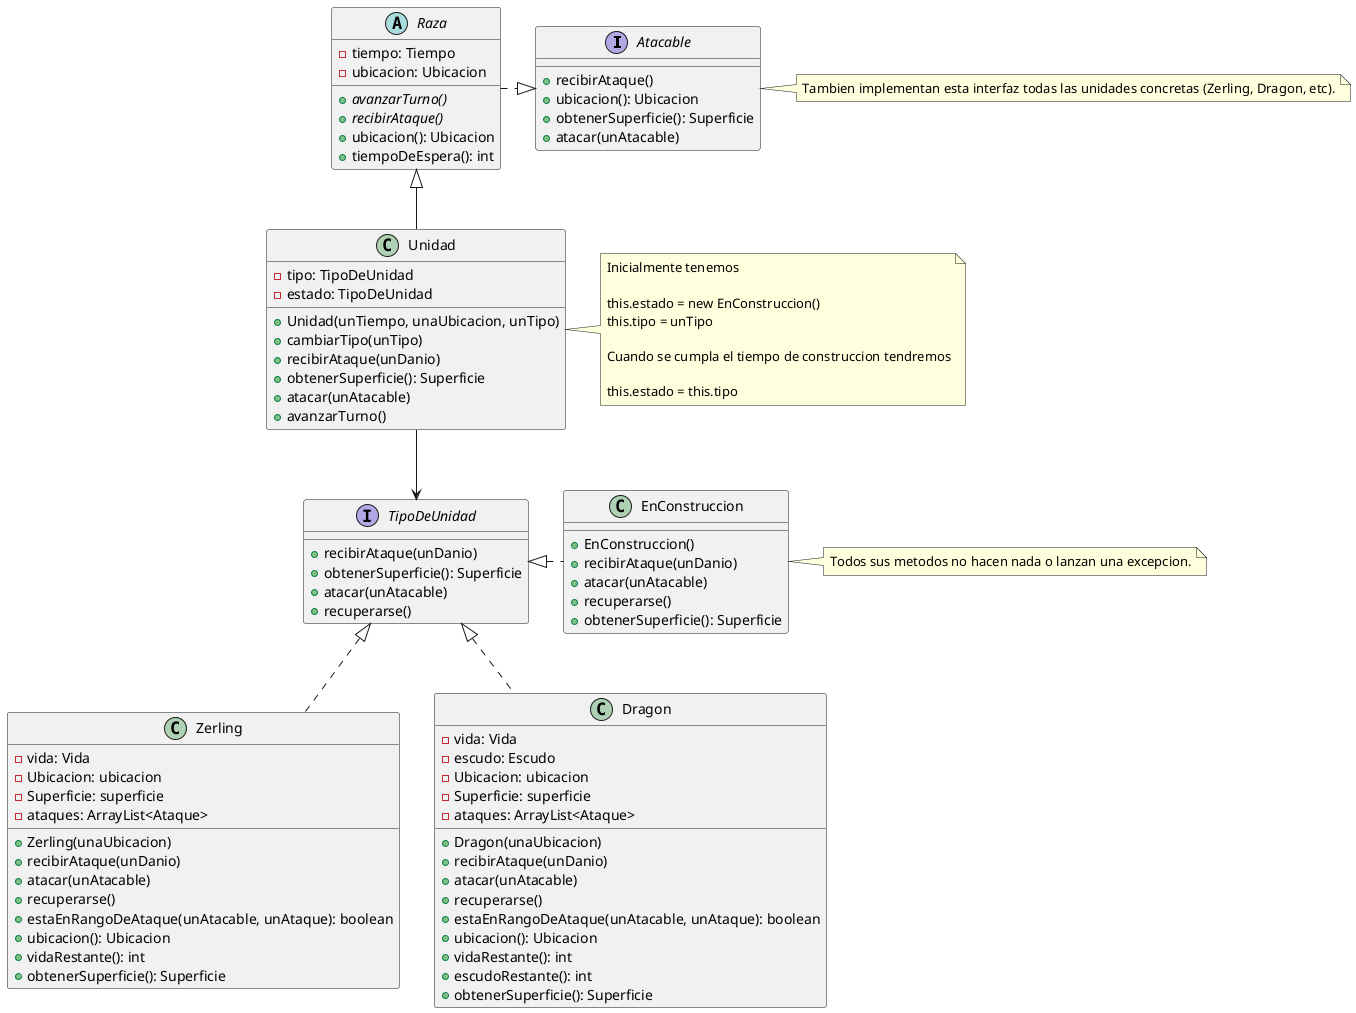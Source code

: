 ¿Como modelar el tema de los ataques?

Pense en que las unidades puedan implementar dos tipos de interfaces
una relacionada al ataque por aire y otra relacionada al ataque por tierra.

¿Como hacer con aquellas unidades que implementan ambas interfaces?.

La clase UnidadDeTierra recibira por parametro ataques por tierra.
La clase UnidadDeAire recibira por parametro ataques por aire.

@startuml

interface Atacable {
    +recibirAtaque()
    +ubicacion(): Ubicacion
    +obtenerSuperficie(): Superficie
    +atacar(unAtacable)
}

note right: Tambien implementan esta interfaz todas las unidades concretas (Zerling, Dragon, etc).

abstract class Raza {
    -tiempo: Tiempo
    -ubicacion: Ubicacion
    +avanzarTurno() {abstract}
    +recibirAtaque() {abstract}
    +ubicacion(): Ubicacion
    +tiempoDeEspera(): int
}

class Unidad {
    -tipo: TipoDeUnidad
    -estado: TipoDeUnidad
    +Unidad(unTiempo, unaUbicacion, unTipo)
    +cambiarTipo(unTipo)
    +recibirAtaque(unDanio)
    +obtenerSuperficie(): Superficie
    +atacar(unAtacable)
    +avanzarTurno()
}

note right: Inicialmente tenemos\n\nthis.estado = new EnConstruccion()\nthis.tipo = unTipo\n\nCuando se cumpla el tiempo de construccion tendremos\n\nthis.estado = this.tipo

interface TipoDeUnidad {
    +recibirAtaque(unDanio)
    +obtenerSuperficie(): Superficie
    +atacar(unAtacable)
    +recuperarse()
}

class Zerling {
    -vida: Vida
    -Ubicacion: ubicacion
    -Superficie: superficie
    -ataques: ArrayList<Ataque>
    +Zerling(unaUbicacion)
    +recibirAtaque(unDanio)
    +atacar(unAtacable)
    +recuperarse()
    +estaEnRangoDeAtaque(unAtacable, unAtaque): boolean
    +ubicacion(): Ubicacion
    +vidaRestante(): int
    +obtenerSuperficie(): Superficie
}

class Dragon {
    -vida: Vida
    -escudo: Escudo
    -Ubicacion: ubicacion
    -Superficie: superficie
    -ataques: ArrayList<Ataque>
    +Dragon(unaUbicacion)
    +recibirAtaque(unDanio)
    +atacar(unAtacable)
    +recuperarse()
    +estaEnRangoDeAtaque(unAtacable, unAtaque): boolean
    +ubicacion(): Ubicacion
    +vidaRestante(): int
    +escudoRestante(): int
    +obtenerSuperficie(): Superficie
}

class EnConstruccion {
    +EnConstruccion()
    +recibirAtaque(unDanio)
    +atacar(unAtacable)
    +recuperarse()
    +obtenerSuperficie(): Superficie
}

note right: Todos sus metodos no hacen nada o lanzan una excepcion.

Raza ..right|> Atacable
Unidad --up|> Raza
Unidad --down> TipoDeUnidad
Zerling ..up|> TipoDeUnidad
EnConstruccion .up|> TipoDeUnidad
Dragon ..up|> TipoDeUnidad

@enduml

-----------------------------------------------------------------------------------------------------

@startuml

interface Atacable {
    +recibirAtaque()
    +ubicacion(): Ubicacion
    +obtenerSuperficie(): Superficie
    +atacar(unAtacable)
}

abstract class Raza {
    -tiempo: Tiempo
    -ubicacion: Ubicacion
    +avanzarTurno() {abstract}
    +recibirAtaque() {abstract}
    +ubicacion(): Ubicacion
}

class Unidad {
    -tipo: TipoDeUnidad
    +Unidad(unTiempo, unaUbicacion, unTipo)
    +cambiarTipo(unTipo)
    +recibirAtaque(unDanio)
    +obtenerSuperficie(): Superficie
    +atacar(unAtacable)
    +avanzarTurno()
}

interface TipoDeUnidad {
    +recibirAtaque(unDanio)
    +obtenerSuperficie(): Superficie
    +atacar(unAtacable)
    +recuperarse()
}

class Zerling {
    -vida: Vida
    -Ubicacion: ubicacion
    -Superficie: superficie
    -ataques: ArrayList<Ataque>
    +Zerling(unaUbicacion)
    +recibirAtaque(unDanio)
    +atacar(unAtacable)
    +recuperarse()
    +estaEnRangoDeAtaque(unAtacable, unAtaque): boolean
    +ubicacion(): Ubicacion
    +vidaRestante(): int
    +obtenerSuperficie(): Superficie
}

class Dragon {
    -vida: Vida
    -escudo: Escudo
    -Ubicacion: ubicacion
    -Superficie: superficie
    -ataques: ArrayList<Ataque>
    +Dragon(unaUbicacion)
    +recibirAtaque(unDanio)
    +atacar(unAtacable)
    +recuperarse()
    +estaEnRangoDeAtaque(unAtacable, unAtaque): boolean
    +ubicacion(): Ubicacion
    +vidaRestante(): int
    +escudoRestante(): int
    +obtenerSuperficie(): Superficie
}

Raza ..right|> Atacable
Unidad --up|> Raza
Unidad --down> TipoDeUnidad
Zerling ..up|> TipoDeUnidad
Dragon ..up|> TipoDeUnidad

@enduml

-----------------------------------------------------------------------------------------------------

@startuml

interface Atacante{
    +atacarA(unAtacable)
}
interface Atacable{
    +recibirAtaque(unValorDeAtaque)
}

interface Evolucionable {
    +evolucionar()
}

Unidad ..left|> Evolucionable

interface Recuperable {
    +recuperarse()
}

Unidad ..left|> Recuperable

class Ataque{
    -rango: int
    -tipo: Superficie
    -valor: int
    +Ataque(unDanio, unRango)
    +rango()
    +atacarA(unAtacable)
    +obtenerSuperficie()
}

Unidad -> Ataque

interface Superficie {
    +compararCon(otraSuperficie)
}

class Tierra {
    +compararCon(otraSuperficie)
}
class Aire {
    +compararCon(otraSuperficie)
}

Tierra ..up|> Superficie
Aire ..up|> Superficie

Unidad -up> Superficie
Ataque -> Superficie

abstract class Unidad {
    -ubicacion: Ubicacion
    -superficie: Superficie
    -costo: Mineral
    -tiempoDeConstruccion: int
    -ataques: ArrayList<Ataque>
    -vida: Vida
    +atacarA(unAtacable)
    +recibirAtaque(unValorDeAtaque) {abstract}
    +obtenerVida()
    +obtenerSuperficie()
}

Unidad .up.|> Atacable
Unidad .up.|> Atacante

abstract class UnidadZerg{
    +recibirAtaque(unValorDeAtaque)
}

abstract class UnidadProtoss {
    -escudo: Escudo
    +recibirAtaque(unValorDeAtaque)
    +obtenerEscudo()
}

class Zangano
class Zerling
class Hidralisco
class Mutalisco {
    +evolucionar()
}
class Zealot
class Dragon
class Scout


UnidadProtoss -up-|> Unidad
UnidadZerg -up-|> Unidad

Zangano ---up|> UnidadZerg
Zerling ---up|> UnidadZerg
Hidralisco ---up|> UnidadZerg
Mutalisco ---up|> UnidadZerg

Zealot ---up|> UnidadProtoss
Dragon ---up|> UnidadProtoss
Scout ---up|> UnidadProtoss

@enduml

----------------------------------------------------------------------------------------------------------------------

@startuml

interface Atacante{
    +atacarA(unAtacable)
}
interface Atacable{
    +recibirAtaque(unValorDeAtaque)
}

interface Evolucionable {
    +evolucionar()
}

Unidad ..left|> Evolucionable

interface Recuperable {
    +recuperarse()
}

Unidad ..left|> Recuperable

class Ataque{
    -rango: int
    -tipo: Superficie
    -valor: int
    +Ataque(unDanio, unRango)
    +rango()
    +atacarA(unAtacable)
    +obtenerSuperficie()
}

Unidad -> Ataque

interface Superficie {
    +compararCon(otraSuperficie)
}

class Tierra {
    +compararCon(otraSuperficie)
}
class Aire {
    +compararCon(otraSuperficie)
}

Tierra ..up|> Superficie
Aire ..up|> Superficie

Unidad -up> Superficie
Ataque -> Superficie

abstract class Unidad {
    -tipo: Unidad
    -ubicacion: Ubicacion
    -superficie: Superficie
    -ataques: ArrayList<Ataque>
    -vida: Vida
    +atacarA(unAtacable)
    +recibirAtaque(unValorDeAtaque) {abstract}
    +obtenerVida()
    +obtenerSuperficie()
}

Unidad .up.|> Atacable
Unidad .up.|> Atacante

class UnidadZerg{
    +recibirAtaque(unValorDeAtaque)
}

class UnidadProtoss {
    -escudo: Escudo
    +recibirAtaque(unValorDeAtaque)
    +obtenerEscudo()
}

class Zangano
class Zerling
class Hidralisco
class Mutalisco {
    +evolucionar()
}
class Zealot
class Dragon
class Scout


UnidadProtoss -up-|> Unidad
UnidadZerg -up-|> Unidad

Zangano <-up- UnidadZerg
Zerling <-up- UnidadZerg
Hidralisco <-up- UnidadZerg
Mutalisco <-up- UnidadZerg

Zealot <-up- UnidadProtoss
Dragon <-up- UnidadProtoss
Scout <-up- UnidadProtoss

@enduml

--------------------------------------

El metodo recibirAtaque(unAtaque) lo implementan los Atacables.
El metodo atacar(unAtacable) lo implementan los Atacantes.

@startuml

class Zangano {
    -vida: Vida
    -ubicacion: Ubicacion
    -superficie: Superficie
    +recibirAtaque(unAtaque)
    +estaEnRangoDeAtaque(unAtacable): boolean
    +ubicacion(): Ubicacion
    +vidaRestante(): int
}

class Zerling {
    -vida: Vida
    -ubicacion: Ubicacion
    -superficie: Superficie
    -ataques: ArrayList<Ataque>
    +recibirAtaque(unAtaque)
    +atacar(UnAtacable)
    +estaEnRangoDeAtaque(unAtacable): boolean
    +ubicacion(): Ubicacion
    +vidaRestante(): int
}

class Hidralisco {
    -vida: Vida
    -ubicacion: Ubicacion
    -superficie: Superficie
    -ataques: ArrayList<Ataque>
    +recibirAtaque(unAtaque)
    +atacar(UnAtacable)
    +estaEnRangoDeAtaque(unAtacable): boolean
    +ubicacion(): Ubicacion
    +vidaRestante(): int
}

class Guardian {
    -vida: Vida
    -ubicacion: Ubicacion
    -superficie: Superficie
    -ataques: ArrayList<Ataque>
    +recibirAtaque(unAtaque)
    +atacar(UnAtacable)
    +estaEnRangoDeAtaque(unAtacable): boolean
    +ubicacion(): Ubicacion
    +vidaRestante(): int
}

class Mutalisco {
    -vida: Vida
    -ubicacion: Ubicacion
    -superficie: Superficie
    -ataques: ArrayList<Ataque>
    +evolucionar()
    +recibirAtaque(unAtaque)
    +atacar(UnAtacable)
    +estaEnRangoDeAtaque(unAtacable): boolean
    +ubicacion(): Ubicacion
    +vidaRestante(): int
}

class Zealot {
    -vida: Vida
    -escudo: Escudo
    -ubicacion: Ubicacion
    -superficie: Superficie
    -ataques: ArrayList<Ataque>
    +recibirAtaque(unAtaque)
    +atacar(UnAtacable)
    +estaEnRangoDeAtaque(unAtacable): boolean
    +ubicacion(): Ubicacion
    +vidaRestante(): int
    +escudoRestante(): int
}

class Dragon {
    -vida: Vida
    -escudo: Escudo
    -ubicacion: Ubicacion
    -superficie: Superficie
    -ataques: ArrayList<Ataque>
    +recibirAtaque(unAtaque)
    +atacar(UnAtacable)
    +estaEnRangoDeAtaque(unAtacable): boolean
    +ubicacion(): Ubicacion
    +vidaRestante(): int
    +escudoRestante(): int
}

class Scout {
    -vida: Vida
    -escudo: Escudo
    -ubicacion: Ubicacion
    -superficie: Superficie
    -ataques: ArrayList<Ataque>
    +recibirAtaque(unAtaque)
    +atacar(UnAtacable)
    +estaEnRangoDeAtaque(unAtacable): boolean
    +ubicacion(): Ubicacion
    +vidaRestante(): int
    +escudoRestante(): int
}

interface Atacable {
    +recibirAtaque(unAtaque)
}

Scout ....|> Atacable
Dragon ....|> Atacable
Zealot ....|> Atacable
Mutalisco ....|> Atacable
Guardian ....|> Atacable
Hidralisco ....|> Atacable
Zerling ....|> Atacable
Zangano ....|> Atacable

interface Atacante {
    +atacar(UnAtacable)
}

Scout ....up|> Atacante
Dragon ....up|> Atacante
Zealot ....up|> Atacante
Mutalisco ....up|> Atacante
Guardian ....up|> Atacante
Hidralisco ....up|> Atacante
Zerling ...up|> Atacante

class Unidad {
    -tipo: Unidad
    -ubicacion: Ubicacion
    +recibirAtaque(unAtaque)
    +atacar(UnAtacable)
    +estaEnRangoDeAtaque(unAtacable): boolean
    +ubicacion(): Ubicacion
    +vidaRestante(): int
}

@enduml